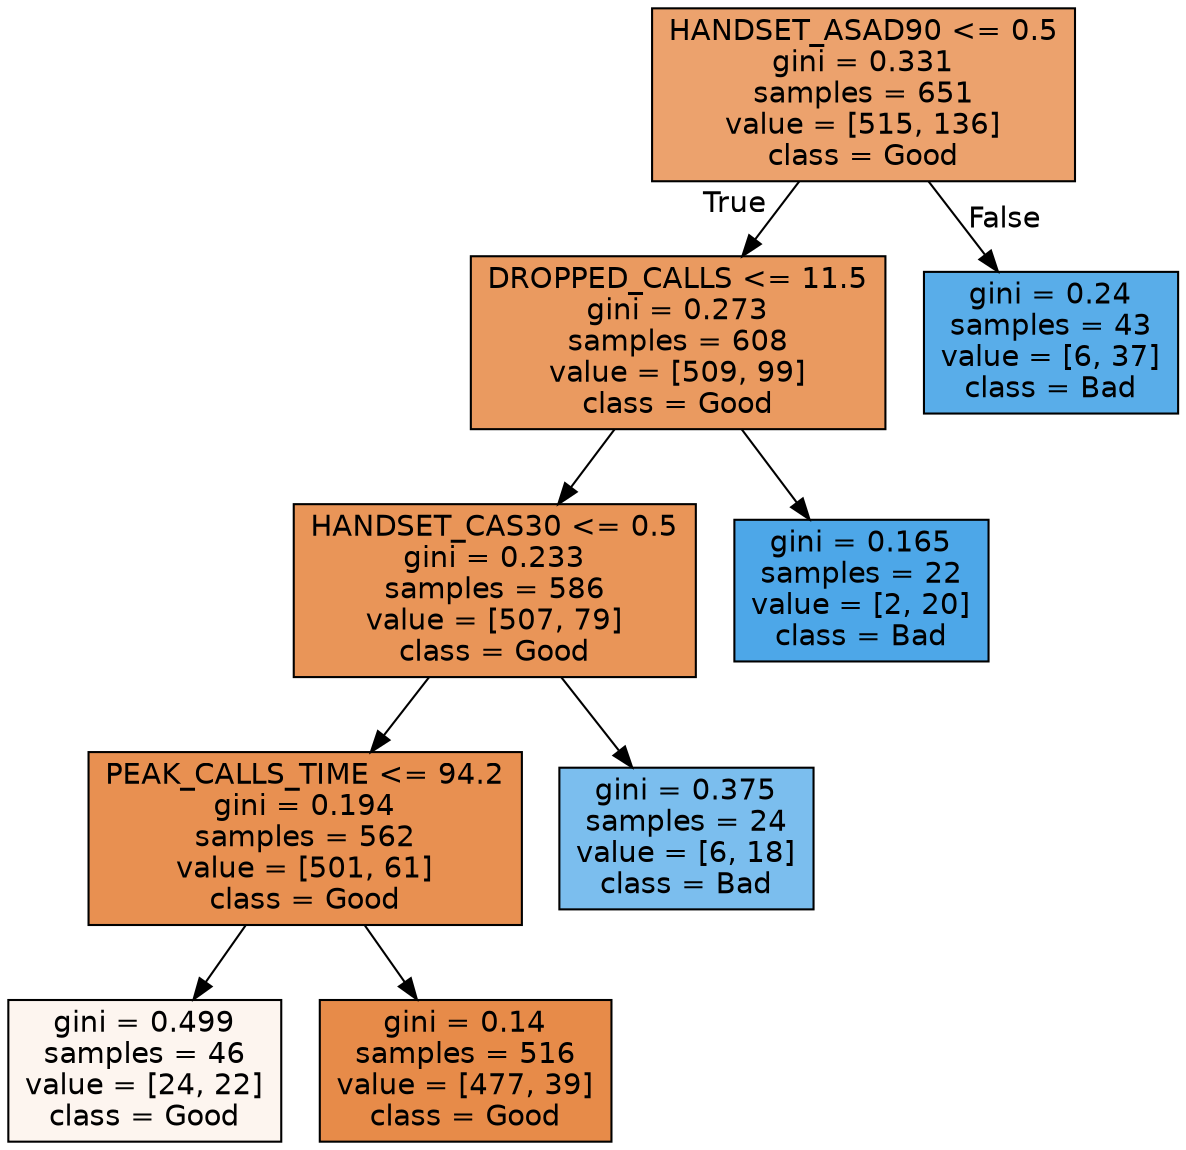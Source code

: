 digraph Tree {
node [shape=box, style="filled", color="black", fontname="helvetica"] ;
edge [fontname="helvetica"] ;
0 [label="HANDSET_ASAD90 <= 0.5\ngini = 0.331\nsamples = 651\nvalue = [515, 136]\nclass = Good", fillcolor="#eca26d"] ;
1 [label="DROPPED_CALLS <= 11.5\ngini = 0.273\nsamples = 608\nvalue = [509, 99]\nclass = Good", fillcolor="#ea9a60"] ;
0 -> 1 [labeldistance=2.5, labelangle=45, headlabel="True"] ;
2 [label="HANDSET_CAS30 <= 0.5\ngini = 0.233\nsamples = 586\nvalue = [507, 79]\nclass = Good", fillcolor="#e99558"] ;
1 -> 2 ;
3 [label="PEAK_CALLS_TIME <= 94.2\ngini = 0.194\nsamples = 562\nvalue = [501, 61]\nclass = Good", fillcolor="#e89051"] ;
2 -> 3 ;
4 [label="gini = 0.499\nsamples = 46\nvalue = [24, 22]\nclass = Good", fillcolor="#fdf5ef"] ;
3 -> 4 ;
5 [label="gini = 0.14\nsamples = 516\nvalue = [477, 39]\nclass = Good", fillcolor="#e78b49"] ;
3 -> 5 ;
6 [label="gini = 0.375\nsamples = 24\nvalue = [6, 18]\nclass = Bad", fillcolor="#7bbeee"] ;
2 -> 6 ;
7 [label="gini = 0.165\nsamples = 22\nvalue = [2, 20]\nclass = Bad", fillcolor="#4da7e8"] ;
1 -> 7 ;
8 [label="gini = 0.24\nsamples = 43\nvalue = [6, 37]\nclass = Bad", fillcolor="#59ade9"] ;
0 -> 8 [labeldistance=2.5, labelangle=-45, headlabel="False"] ;
}